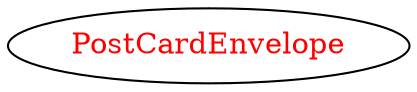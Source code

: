digraph dependencyGraph {
 concentrate=true;
 ranksep="2.0";
 rankdir="LR"; 
 splines="ortho";
"PostCardEnvelope" [fontcolor="red"];
}
